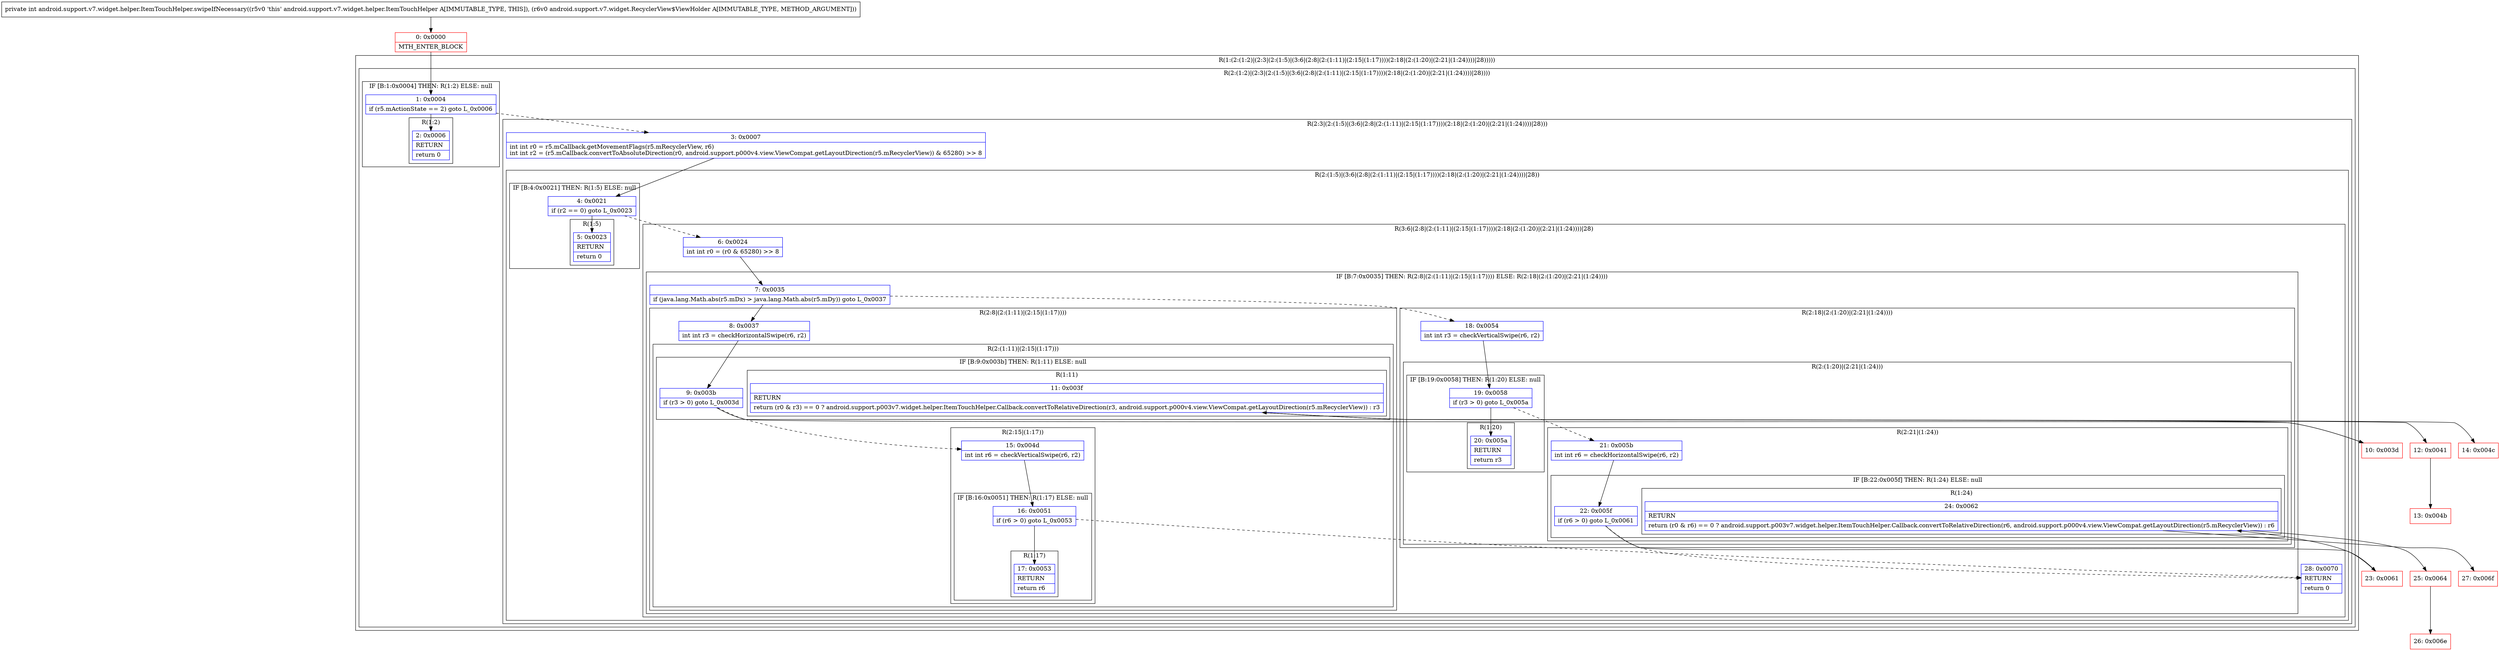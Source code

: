 digraph "CFG forandroid.support.v7.widget.helper.ItemTouchHelper.swipeIfNecessary(Landroid\/support\/v7\/widget\/RecyclerView$ViewHolder;)I" {
subgraph cluster_Region_831046903 {
label = "R(1:(2:(1:2)|(2:3|(2:(1:5)|(3:6|(2:8|(2:(1:11)|(2:15|(1:17))))(2:18|(2:(1:20)|(2:21|(1:24))))|28)))))";
node [shape=record,color=blue];
subgraph cluster_Region_1887678724 {
label = "R(2:(1:2)|(2:3|(2:(1:5)|(3:6|(2:8|(2:(1:11)|(2:15|(1:17))))(2:18|(2:(1:20)|(2:21|(1:24))))|28))))";
node [shape=record,color=blue];
subgraph cluster_IfRegion_1321038999 {
label = "IF [B:1:0x0004] THEN: R(1:2) ELSE: null";
node [shape=record,color=blue];
Node_1 [shape=record,label="{1\:\ 0x0004|if (r5.mActionState == 2) goto L_0x0006\l}"];
subgraph cluster_Region_606467957 {
label = "R(1:2)";
node [shape=record,color=blue];
Node_2 [shape=record,label="{2\:\ 0x0006|RETURN\l|return 0\l}"];
}
}
subgraph cluster_Region_1904502346 {
label = "R(2:3|(2:(1:5)|(3:6|(2:8|(2:(1:11)|(2:15|(1:17))))(2:18|(2:(1:20)|(2:21|(1:24))))|28)))";
node [shape=record,color=blue];
Node_3 [shape=record,label="{3\:\ 0x0007|int int r0 = r5.mCallback.getMovementFlags(r5.mRecyclerView, r6)\lint int r2 = (r5.mCallback.convertToAbsoluteDirection(r0, android.support.p000v4.view.ViewCompat.getLayoutDirection(r5.mRecyclerView)) & 65280) \>\> 8\l}"];
subgraph cluster_Region_1409097850 {
label = "R(2:(1:5)|(3:6|(2:8|(2:(1:11)|(2:15|(1:17))))(2:18|(2:(1:20)|(2:21|(1:24))))|28))";
node [shape=record,color=blue];
subgraph cluster_IfRegion_871778408 {
label = "IF [B:4:0x0021] THEN: R(1:5) ELSE: null";
node [shape=record,color=blue];
Node_4 [shape=record,label="{4\:\ 0x0021|if (r2 == 0) goto L_0x0023\l}"];
subgraph cluster_Region_1042002064 {
label = "R(1:5)";
node [shape=record,color=blue];
Node_5 [shape=record,label="{5\:\ 0x0023|RETURN\l|return 0\l}"];
}
}
subgraph cluster_Region_1882828631 {
label = "R(3:6|(2:8|(2:(1:11)|(2:15|(1:17))))(2:18|(2:(1:20)|(2:21|(1:24))))|28)";
node [shape=record,color=blue];
Node_6 [shape=record,label="{6\:\ 0x0024|int int r0 = (r0 & 65280) \>\> 8\l}"];
subgraph cluster_IfRegion_455569928 {
label = "IF [B:7:0x0035] THEN: R(2:8|(2:(1:11)|(2:15|(1:17)))) ELSE: R(2:18|(2:(1:20)|(2:21|(1:24))))";
node [shape=record,color=blue];
Node_7 [shape=record,label="{7\:\ 0x0035|if (java.lang.Math.abs(r5.mDx) \> java.lang.Math.abs(r5.mDy)) goto L_0x0037\l}"];
subgraph cluster_Region_444198409 {
label = "R(2:8|(2:(1:11)|(2:15|(1:17))))";
node [shape=record,color=blue];
Node_8 [shape=record,label="{8\:\ 0x0037|int int r3 = checkHorizontalSwipe(r6, r2)\l}"];
subgraph cluster_Region_280141894 {
label = "R(2:(1:11)|(2:15|(1:17)))";
node [shape=record,color=blue];
subgraph cluster_IfRegion_1072808943 {
label = "IF [B:9:0x003b] THEN: R(1:11) ELSE: null";
node [shape=record,color=blue];
Node_9 [shape=record,label="{9\:\ 0x003b|if (r3 \> 0) goto L_0x003d\l}"];
subgraph cluster_Region_554377872 {
label = "R(1:11)";
node [shape=record,color=blue];
Node_11 [shape=record,label="{11\:\ 0x003f|RETURN\l|return (r0 & r3) == 0 ? android.support.p003v7.widget.helper.ItemTouchHelper.Callback.convertToRelativeDirection(r3, android.support.p000v4.view.ViewCompat.getLayoutDirection(r5.mRecyclerView)) : r3\l}"];
}
}
subgraph cluster_Region_1209892154 {
label = "R(2:15|(1:17))";
node [shape=record,color=blue];
Node_15 [shape=record,label="{15\:\ 0x004d|int int r6 = checkVerticalSwipe(r6, r2)\l}"];
subgraph cluster_IfRegion_1450683626 {
label = "IF [B:16:0x0051] THEN: R(1:17) ELSE: null";
node [shape=record,color=blue];
Node_16 [shape=record,label="{16\:\ 0x0051|if (r6 \> 0) goto L_0x0053\l}"];
subgraph cluster_Region_1624138311 {
label = "R(1:17)";
node [shape=record,color=blue];
Node_17 [shape=record,label="{17\:\ 0x0053|RETURN\l|return r6\l}"];
}
}
}
}
}
subgraph cluster_Region_1969430649 {
label = "R(2:18|(2:(1:20)|(2:21|(1:24))))";
node [shape=record,color=blue];
Node_18 [shape=record,label="{18\:\ 0x0054|int int r3 = checkVerticalSwipe(r6, r2)\l}"];
subgraph cluster_Region_720813274 {
label = "R(2:(1:20)|(2:21|(1:24)))";
node [shape=record,color=blue];
subgraph cluster_IfRegion_1850796028 {
label = "IF [B:19:0x0058] THEN: R(1:20) ELSE: null";
node [shape=record,color=blue];
Node_19 [shape=record,label="{19\:\ 0x0058|if (r3 \> 0) goto L_0x005a\l}"];
subgraph cluster_Region_651303864 {
label = "R(1:20)";
node [shape=record,color=blue];
Node_20 [shape=record,label="{20\:\ 0x005a|RETURN\l|return r3\l}"];
}
}
subgraph cluster_Region_1951896501 {
label = "R(2:21|(1:24))";
node [shape=record,color=blue];
Node_21 [shape=record,label="{21\:\ 0x005b|int int r6 = checkHorizontalSwipe(r6, r2)\l}"];
subgraph cluster_IfRegion_1580573264 {
label = "IF [B:22:0x005f] THEN: R(1:24) ELSE: null";
node [shape=record,color=blue];
Node_22 [shape=record,label="{22\:\ 0x005f|if (r6 \> 0) goto L_0x0061\l}"];
subgraph cluster_Region_39612198 {
label = "R(1:24)";
node [shape=record,color=blue];
Node_24 [shape=record,label="{24\:\ 0x0062|RETURN\l|return (r0 & r6) == 0 ? android.support.p003v7.widget.helper.ItemTouchHelper.Callback.convertToRelativeDirection(r6, android.support.p000v4.view.ViewCompat.getLayoutDirection(r5.mRecyclerView)) : r6\l}"];
}
}
}
}
}
}
Node_28 [shape=record,label="{28\:\ 0x0070|RETURN\l|return 0\l}"];
}
}
}
}
}
Node_0 [shape=record,color=red,label="{0\:\ 0x0000|MTH_ENTER_BLOCK\l}"];
Node_10 [shape=record,color=red,label="{10\:\ 0x003d}"];
Node_12 [shape=record,color=red,label="{12\:\ 0x0041}"];
Node_13 [shape=record,color=red,label="{13\:\ 0x004b}"];
Node_14 [shape=record,color=red,label="{14\:\ 0x004c}"];
Node_23 [shape=record,color=red,label="{23\:\ 0x0061}"];
Node_25 [shape=record,color=red,label="{25\:\ 0x0064}"];
Node_26 [shape=record,color=red,label="{26\:\ 0x006e}"];
Node_27 [shape=record,color=red,label="{27\:\ 0x006f}"];
MethodNode[shape=record,label="{private int android.support.v7.widget.helper.ItemTouchHelper.swipeIfNecessary((r5v0 'this' android.support.v7.widget.helper.ItemTouchHelper A[IMMUTABLE_TYPE, THIS]), (r6v0 android.support.v7.widget.RecyclerView$ViewHolder A[IMMUTABLE_TYPE, METHOD_ARGUMENT])) }"];
MethodNode -> Node_0;
Node_1 -> Node_2;
Node_1 -> Node_3[style=dashed];
Node_3 -> Node_4;
Node_4 -> Node_5;
Node_4 -> Node_6[style=dashed];
Node_6 -> Node_7;
Node_7 -> Node_8;
Node_7 -> Node_18[style=dashed];
Node_8 -> Node_9;
Node_9 -> Node_10;
Node_9 -> Node_15[style=dashed];
Node_11 -> Node_12;
Node_11 -> Node_14;
Node_15 -> Node_16;
Node_16 -> Node_17;
Node_16 -> Node_28[style=dashed];
Node_18 -> Node_19;
Node_19 -> Node_20;
Node_19 -> Node_21[style=dashed];
Node_21 -> Node_22;
Node_22 -> Node_23;
Node_22 -> Node_28[style=dashed];
Node_24 -> Node_25;
Node_24 -> Node_27;
Node_0 -> Node_1;
Node_10 -> Node_11;
Node_12 -> Node_13;
Node_23 -> Node_24;
Node_25 -> Node_26;
}

